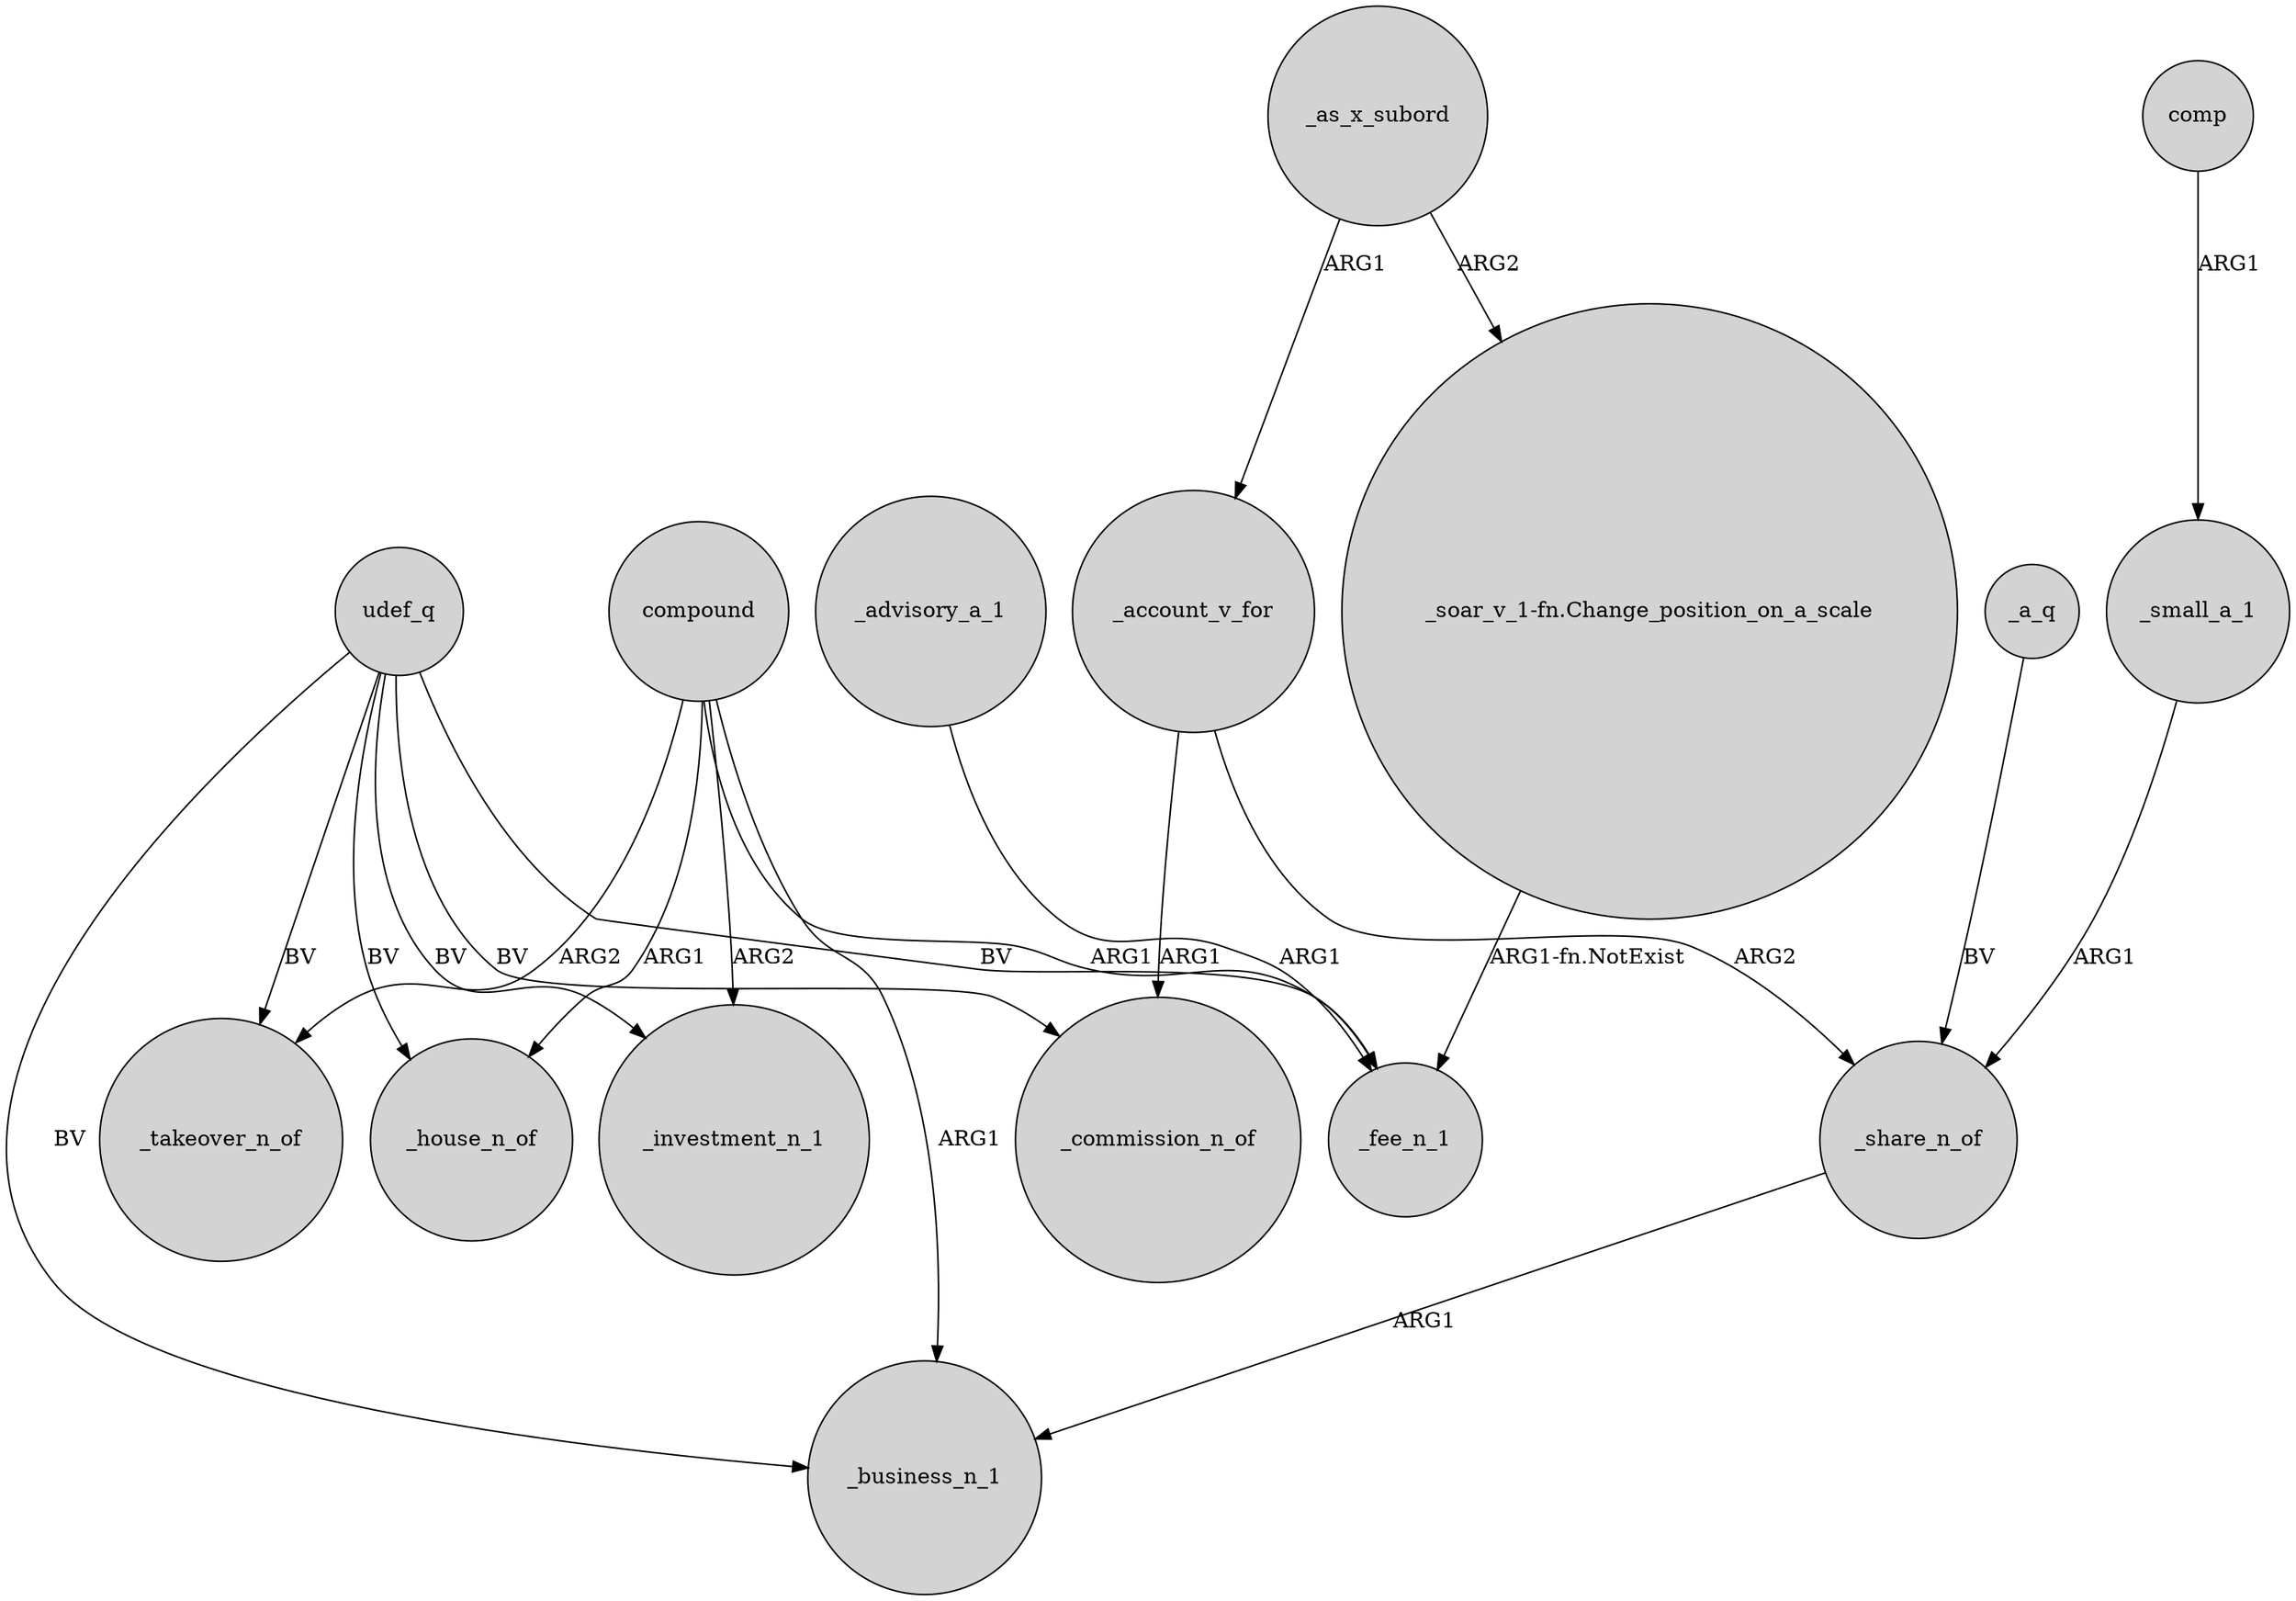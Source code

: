 digraph {
	node [shape=circle style=filled]
	udef_q -> _fee_n_1 [label=BV]
	_as_x_subord -> "_soar_v_1-fn.Change_position_on_a_scale" [label=ARG2]
	udef_q -> _takeover_n_of [label=BV]
	_as_x_subord -> _account_v_for [label=ARG1]
	_account_v_for -> _commission_n_of [label=ARG1]
	compound -> _investment_n_1 [label=ARG2]
	_a_q -> _share_n_of [label=BV]
	_advisory_a_1 -> _fee_n_1 [label=ARG1]
	compound -> _house_n_of [label=ARG1]
	comp -> _small_a_1 [label=ARG1]
	"_soar_v_1-fn.Change_position_on_a_scale" -> _fee_n_1 [label="ARG1-fn.NotExist"]
	compound -> _business_n_1 [label=ARG1]
	udef_q -> _commission_n_of [label=BV]
	udef_q -> _house_n_of [label=BV]
	udef_q -> _business_n_1 [label=BV]
	udef_q -> _investment_n_1 [label=BV]
	_small_a_1 -> _share_n_of [label=ARG1]
	_share_n_of -> _business_n_1 [label=ARG1]
	compound -> _takeover_n_of [label=ARG2]
	compound -> _fee_n_1 [label=ARG1]
	_account_v_for -> _share_n_of [label=ARG2]
}
